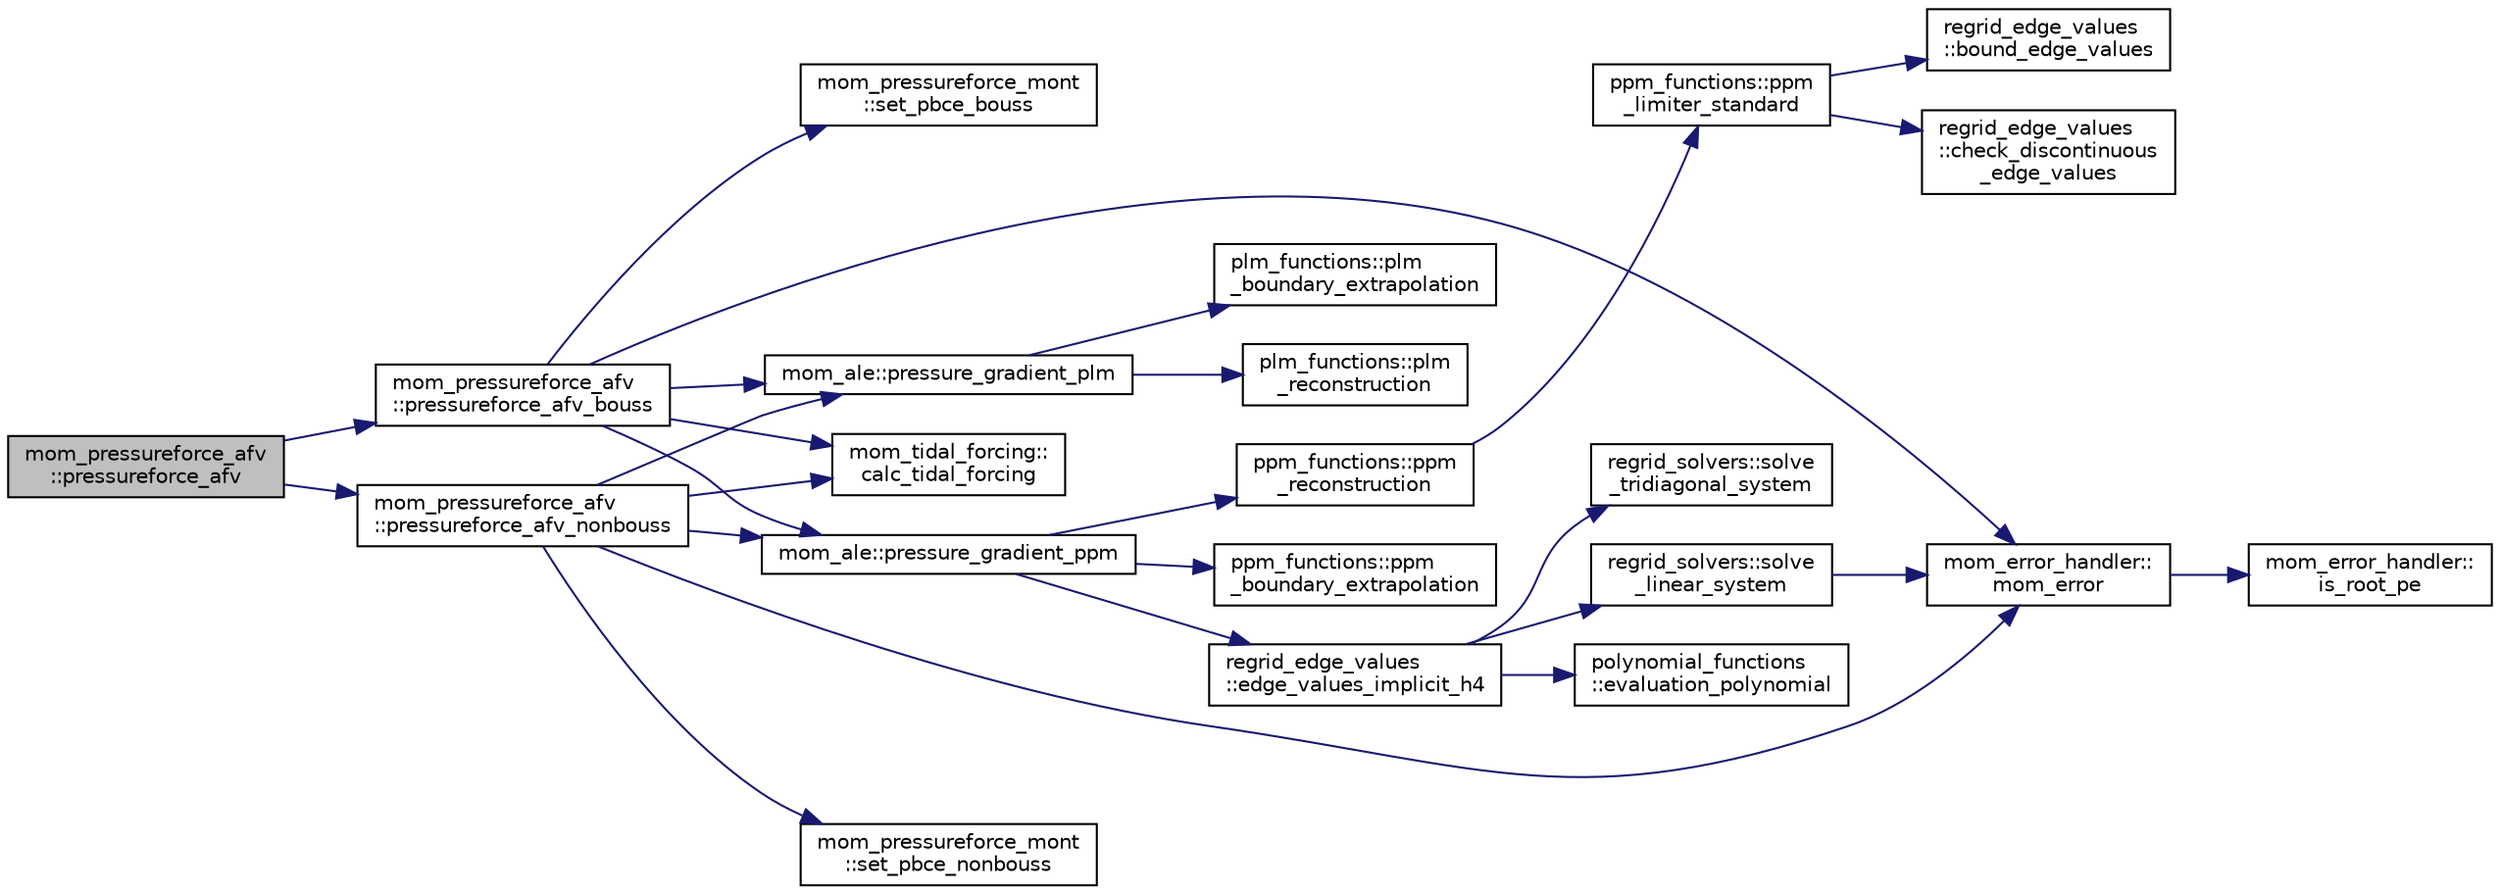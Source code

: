 digraph "mom_pressureforce_afv::pressureforce_afv"
{
 // INTERACTIVE_SVG=YES
 // LATEX_PDF_SIZE
  edge [fontname="Helvetica",fontsize="10",labelfontname="Helvetica",labelfontsize="10"];
  node [fontname="Helvetica",fontsize="10",shape=record];
  rankdir="LR";
  Node1 [label="mom_pressureforce_afv\l::pressureforce_afv",height=0.2,width=0.4,color="black", fillcolor="grey75", style="filled", fontcolor="black",tooltip="Thin interface between the model and the Boussinesq and non-Boussinesq pressure force routines."];
  Node1 -> Node2 [color="midnightblue",fontsize="10",style="solid",fontname="Helvetica"];
  Node2 [label="mom_pressureforce_afv\l::pressureforce_afv_bouss",height=0.2,width=0.4,color="black", fillcolor="white", style="filled",URL="$namespacemom__pressureforce__afv.html#a76bbe7402a644b2c0ffd2a841207471c",tooltip="Boussinesq analytically-integrated finite volume form of pressure gradient."];
  Node2 -> Node3 [color="midnightblue",fontsize="10",style="solid",fontname="Helvetica"];
  Node3 [label="mom_tidal_forcing::\lcalc_tidal_forcing",height=0.2,width=0.4,color="black", fillcolor="white", style="filled",URL="$namespacemom__tidal__forcing.html#a9614ae35fac1d880d5daacbd60f3d47a",tooltip="This subroutine calculates the geopotential anomalies that drive the tides, including self-attraction..."];
  Node2 -> Node4 [color="midnightblue",fontsize="10",style="solid",fontname="Helvetica"];
  Node4 [label="mom_error_handler::\lmom_error",height=0.2,width=0.4,color="black", fillcolor="white", style="filled",URL="$namespacemom__error__handler.html#a460cfb79a06c29fc249952c2a3710d67",tooltip="This provides a convenient interface for writing an mpp_error message with run-time filter based on a..."];
  Node4 -> Node5 [color="midnightblue",fontsize="10",style="solid",fontname="Helvetica"];
  Node5 [label="mom_error_handler::\lis_root_pe",height=0.2,width=0.4,color="black", fillcolor="white", style="filled",URL="$namespacemom__error__handler.html#ad5f00a53059c72fe2332d1436c80ca71",tooltip="This returns .true. if the current PE is the root PE."];
  Node2 -> Node6 [color="midnightblue",fontsize="10",style="solid",fontname="Helvetica"];
  Node6 [label="mom_ale::pressure_gradient_plm",height=0.2,width=0.4,color="black", fillcolor="white", style="filled",URL="$namespacemom__ale.html#a91746417ee4d7c78f6571bf0fed7d46f",tooltip="Use plm reconstruction for pressure gradient (determine edge values) By using a PLM (limited piecewis..."];
  Node6 -> Node7 [color="midnightblue",fontsize="10",style="solid",fontname="Helvetica"];
  Node7 [label="plm_functions::plm\l_boundary_extrapolation",height=0.2,width=0.4,color="black", fillcolor="white", style="filled",URL="$namespaceplm__functions.html#a7e6d6acb77747f967174265a1bf45784",tooltip="Reconstruction by linear polynomials within boundary cells."];
  Node6 -> Node8 [color="midnightblue",fontsize="10",style="solid",fontname="Helvetica"];
  Node8 [label="plm_functions::plm\l_reconstruction",height=0.2,width=0.4,color="black", fillcolor="white", style="filled",URL="$namespaceplm__functions.html#afc5335533d6ae9896bf0d869fa5a25e9",tooltip="Reconstruction by linear polynomials within each cell."];
  Node2 -> Node9 [color="midnightblue",fontsize="10",style="solid",fontname="Helvetica"];
  Node9 [label="mom_ale::pressure_gradient_ppm",height=0.2,width=0.4,color="black", fillcolor="white", style="filled",URL="$namespacemom__ale.html#acf43bf9f59c68caaff5403976c200ba4",tooltip="Use ppm reconstruction for pressure gradient (determine edge values) By using a PPM (limited piecewis..."];
  Node9 -> Node10 [color="midnightblue",fontsize="10",style="solid",fontname="Helvetica"];
  Node10 [label="regrid_edge_values\l::edge_values_implicit_h4",height=0.2,width=0.4,color="black", fillcolor="white", style="filled",URL="$namespaceregrid__edge__values.html#abc05850b69a03244cd7e04e74c48ac92",tooltip="Compute ih4 edge values (implicit fourth order accurate) in the same units as h."];
  Node10 -> Node11 [color="midnightblue",fontsize="10",style="solid",fontname="Helvetica"];
  Node11 [label="polynomial_functions\l::evaluation_polynomial",height=0.2,width=0.4,color="black", fillcolor="white", style="filled",URL="$namespacepolynomial__functions.html#adb2b5d18db527314545e8e21638a2872",tooltip="Pointwise evaluation of a polynomial at x."];
  Node10 -> Node12 [color="midnightblue",fontsize="10",style="solid",fontname="Helvetica"];
  Node12 [label="regrid_solvers::solve\l_linear_system",height=0.2,width=0.4,color="black", fillcolor="white", style="filled",URL="$namespaceregrid__solvers.html#a8130a338b59de62b00f68da4204568ad",tooltip="Solve the linear system AX = B by Gaussian elimination."];
  Node12 -> Node4 [color="midnightblue",fontsize="10",style="solid",fontname="Helvetica"];
  Node10 -> Node13 [color="midnightblue",fontsize="10",style="solid",fontname="Helvetica"];
  Node13 [label="regrid_solvers::solve\l_tridiagonal_system",height=0.2,width=0.4,color="black", fillcolor="white", style="filled",URL="$namespaceregrid__solvers.html#a0d5c3cff8f31429b0a2c6d267e8b345d",tooltip="Solve the tridiagonal system AX = B."];
  Node9 -> Node14 [color="midnightblue",fontsize="10",style="solid",fontname="Helvetica"];
  Node14 [label="ppm_functions::ppm\l_boundary_extrapolation",height=0.2,width=0.4,color="black", fillcolor="white", style="filled",URL="$namespaceppm__functions.html#a47eb8faecb5e25f3939cffa57f9b7cff",tooltip="Reconstruction by parabolas within boundary cells."];
  Node9 -> Node15 [color="midnightblue",fontsize="10",style="solid",fontname="Helvetica"];
  Node15 [label="ppm_functions::ppm\l_reconstruction",height=0.2,width=0.4,color="black", fillcolor="white", style="filled",URL="$namespaceppm__functions.html#a23d5e557ad48883c77429ee9bff8b052",tooltip="Builds quadratic polynomials coefficients from cell mean and edge values."];
  Node15 -> Node16 [color="midnightblue",fontsize="10",style="solid",fontname="Helvetica"];
  Node16 [label="ppm_functions::ppm\l_limiter_standard",height=0.2,width=0.4,color="black", fillcolor="white", style="filled",URL="$namespaceppm__functions.html#a10ee2c234d48b1d9375bcd7deee7be0c",tooltip="Adjusts edge values using the standard PPM limiter (Colella & Woodward, JCP 1984) after first checkin..."];
  Node16 -> Node17 [color="midnightblue",fontsize="10",style="solid",fontname="Helvetica"];
  Node17 [label="regrid_edge_values\l::bound_edge_values",height=0.2,width=0.4,color="black", fillcolor="white", style="filled",URL="$namespaceregrid__edge__values.html#aa3c7ea104f554d508b69efd860fc6b10",tooltip="Bound edge values by neighboring cell averages."];
  Node16 -> Node18 [color="midnightblue",fontsize="10",style="solid",fontname="Helvetica"];
  Node18 [label="regrid_edge_values\l::check_discontinuous\l_edge_values",height=0.2,width=0.4,color="black", fillcolor="white", style="filled",URL="$namespaceregrid__edge__values.html#a4a496536a77bef8467c441731619761d",tooltip="Check discontinuous edge values and replace them with their average if not monotonic."];
  Node2 -> Node19 [color="midnightblue",fontsize="10",style="solid",fontname="Helvetica"];
  Node19 [label="mom_pressureforce_mont\l::set_pbce_bouss",height=0.2,width=0.4,color="black", fillcolor="white", style="filled",URL="$namespacemom__pressureforce__mont.html#a0779efd30a447c2bc20294c46aeea180",tooltip="Determines the partial derivative of the acceleration due to pressure forces with the free surface he..."];
  Node1 -> Node20 [color="midnightblue",fontsize="10",style="solid",fontname="Helvetica"];
  Node20 [label="mom_pressureforce_afv\l::pressureforce_afv_nonbouss",height=0.2,width=0.4,color="black", fillcolor="white", style="filled",URL="$namespacemom__pressureforce__afv.html#a84013032637268b653579bad40d68ad5",tooltip="Non-Boussinesq analytically-integrated finite volume form of pressure gradient."];
  Node20 -> Node3 [color="midnightblue",fontsize="10",style="solid",fontname="Helvetica"];
  Node20 -> Node4 [color="midnightblue",fontsize="10",style="solid",fontname="Helvetica"];
  Node20 -> Node6 [color="midnightblue",fontsize="10",style="solid",fontname="Helvetica"];
  Node20 -> Node9 [color="midnightblue",fontsize="10",style="solid",fontname="Helvetica"];
  Node20 -> Node21 [color="midnightblue",fontsize="10",style="solid",fontname="Helvetica"];
  Node21 [label="mom_pressureforce_mont\l::set_pbce_nonbouss",height=0.2,width=0.4,color="black", fillcolor="white", style="filled",URL="$namespacemom__pressureforce__mont.html#a297cdf6e4eb83d250444c5f527a8a232",tooltip="Determines the partial derivative of the acceleration due to pressure forces with the column mass."];
}
